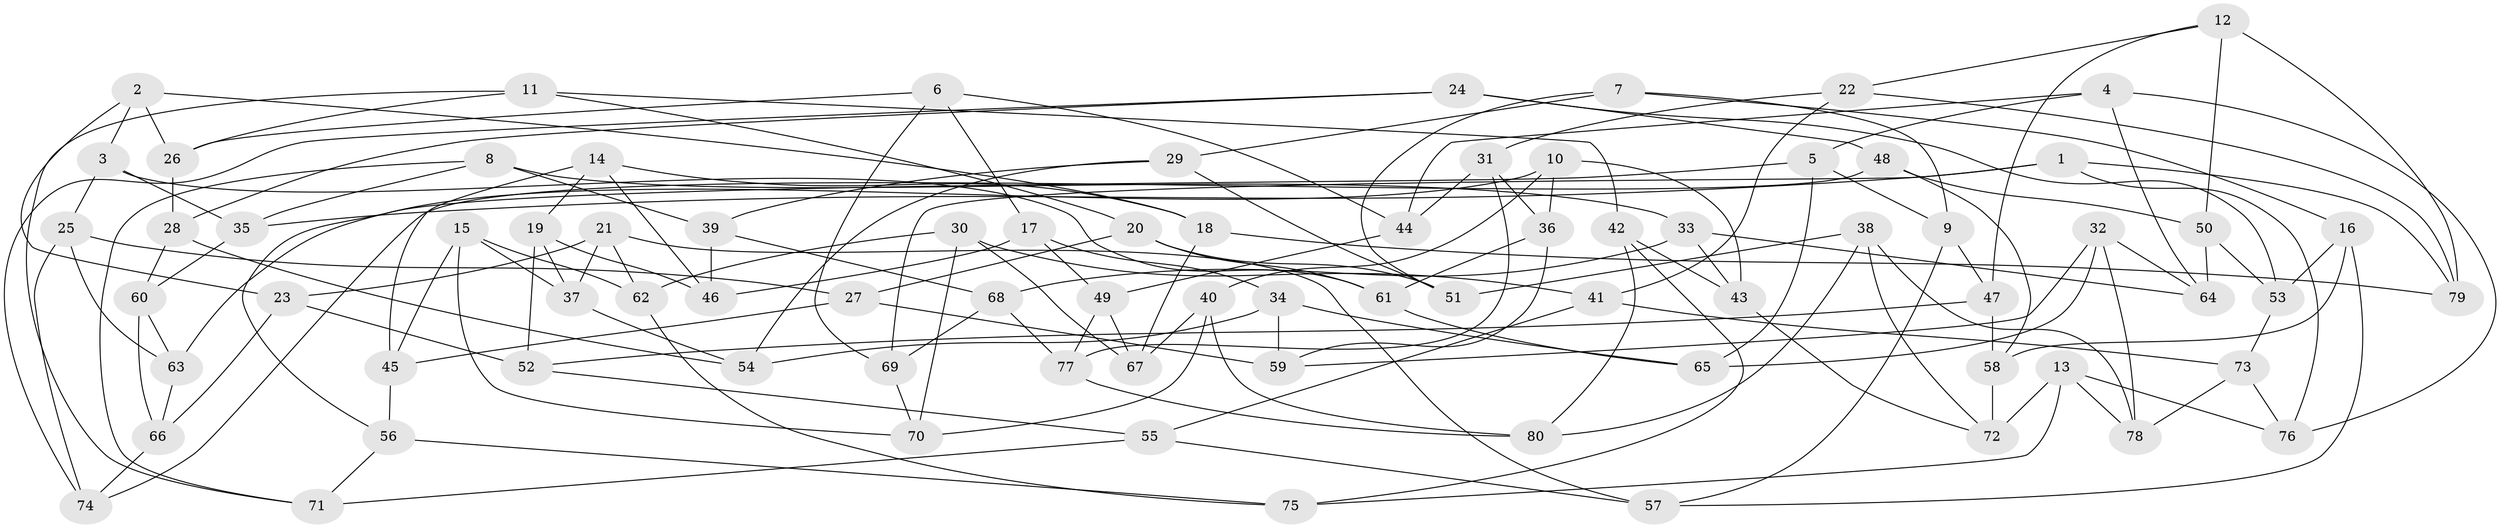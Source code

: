 // coarse degree distribution, {4: 0.2978723404255319, 6: 0.6170212765957447, 5: 0.0851063829787234}
// Generated by graph-tools (version 1.1) at 2025/52/02/27/25 19:52:29]
// undirected, 80 vertices, 160 edges
graph export_dot {
graph [start="1"]
  node [color=gray90,style=filled];
  1;
  2;
  3;
  4;
  5;
  6;
  7;
  8;
  9;
  10;
  11;
  12;
  13;
  14;
  15;
  16;
  17;
  18;
  19;
  20;
  21;
  22;
  23;
  24;
  25;
  26;
  27;
  28;
  29;
  30;
  31;
  32;
  33;
  34;
  35;
  36;
  37;
  38;
  39;
  40;
  41;
  42;
  43;
  44;
  45;
  46;
  47;
  48;
  49;
  50;
  51;
  52;
  53;
  54;
  55;
  56;
  57;
  58;
  59;
  60;
  61;
  62;
  63;
  64;
  65;
  66;
  67;
  68;
  69;
  70;
  71;
  72;
  73;
  74;
  75;
  76;
  77;
  78;
  79;
  80;
  1 -- 79;
  1 -- 69;
  1 -- 35;
  1 -- 76;
  2 -- 23;
  2 -- 3;
  2 -- 26;
  2 -- 18;
  3 -- 35;
  3 -- 25;
  3 -- 61;
  4 -- 5;
  4 -- 64;
  4 -- 76;
  4 -- 44;
  5 -- 65;
  5 -- 9;
  5 -- 63;
  6 -- 69;
  6 -- 17;
  6 -- 26;
  6 -- 44;
  7 -- 29;
  7 -- 51;
  7 -- 16;
  7 -- 9;
  8 -- 71;
  8 -- 33;
  8 -- 35;
  8 -- 39;
  9 -- 47;
  9 -- 57;
  10 -- 36;
  10 -- 43;
  10 -- 40;
  10 -- 56;
  11 -- 71;
  11 -- 26;
  11 -- 42;
  11 -- 20;
  12 -- 50;
  12 -- 47;
  12 -- 22;
  12 -- 79;
  13 -- 75;
  13 -- 76;
  13 -- 78;
  13 -- 72;
  14 -- 18;
  14 -- 45;
  14 -- 19;
  14 -- 46;
  15 -- 37;
  15 -- 62;
  15 -- 45;
  15 -- 70;
  16 -- 53;
  16 -- 58;
  16 -- 57;
  17 -- 46;
  17 -- 34;
  17 -- 49;
  18 -- 79;
  18 -- 67;
  19 -- 37;
  19 -- 52;
  19 -- 46;
  20 -- 27;
  20 -- 51;
  20 -- 61;
  21 -- 62;
  21 -- 57;
  21 -- 37;
  21 -- 23;
  22 -- 79;
  22 -- 41;
  22 -- 31;
  23 -- 66;
  23 -- 52;
  24 -- 48;
  24 -- 74;
  24 -- 53;
  24 -- 28;
  25 -- 63;
  25 -- 74;
  25 -- 27;
  26 -- 28;
  27 -- 59;
  27 -- 45;
  28 -- 54;
  28 -- 60;
  29 -- 39;
  29 -- 51;
  29 -- 54;
  30 -- 67;
  30 -- 62;
  30 -- 41;
  30 -- 70;
  31 -- 36;
  31 -- 77;
  31 -- 44;
  32 -- 78;
  32 -- 65;
  32 -- 59;
  32 -- 64;
  33 -- 64;
  33 -- 43;
  33 -- 68;
  34 -- 65;
  34 -- 54;
  34 -- 59;
  35 -- 60;
  36 -- 61;
  36 -- 59;
  37 -- 54;
  38 -- 80;
  38 -- 51;
  38 -- 72;
  38 -- 78;
  39 -- 46;
  39 -- 68;
  40 -- 80;
  40 -- 67;
  40 -- 70;
  41 -- 55;
  41 -- 73;
  42 -- 43;
  42 -- 75;
  42 -- 80;
  43 -- 72;
  44 -- 49;
  45 -- 56;
  47 -- 58;
  47 -- 52;
  48 -- 50;
  48 -- 74;
  48 -- 58;
  49 -- 77;
  49 -- 67;
  50 -- 53;
  50 -- 64;
  52 -- 55;
  53 -- 73;
  55 -- 71;
  55 -- 57;
  56 -- 75;
  56 -- 71;
  58 -- 72;
  60 -- 66;
  60 -- 63;
  61 -- 65;
  62 -- 75;
  63 -- 66;
  66 -- 74;
  68 -- 77;
  68 -- 69;
  69 -- 70;
  73 -- 78;
  73 -- 76;
  77 -- 80;
}
